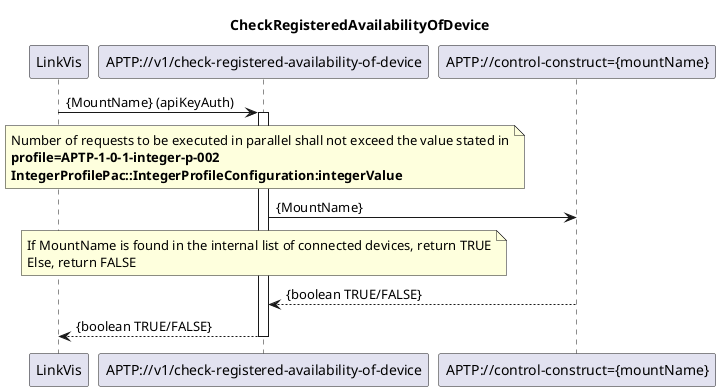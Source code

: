 @startuml CheckRegisteredAvailabilityOfDevice
skinparam responseMessageBelowArrow true

title
CheckRegisteredAvailabilityOfDevice
end title

participant "LinkVis" as LinkVis
participant "APTP://v1/check-registered-availability-of-device" as DeviceAvailableCheck
participant "APTP://control-construct={mountName}" as InternalList


LinkVis -> DeviceAvailableCheck: {MountName} (apiKeyAuth)

note over DeviceAvailableCheck
Number of requests to be executed in parallel shall not exceed the value stated in
<b>profile=APTP-1-0-1-integer-p-002</b>
<b>IntegerProfilePac::IntegerProfileConfiguration:integerValue</b>
end note

activate DeviceAvailableCheck


DeviceAvailableCheck -> InternalList: {MountName}

note over DeviceAvailableCheck
If MountName is found in the internal list of connected devices, return TRUE
Else, return FALSE
end note

InternalList --> DeviceAvailableCheck: {boolean TRUE/FALSE}
DeviceAvailableCheck --> LinkVis: {boolean TRUE/FALSE}

deactivate DeviceAvailableCheck

@enduml